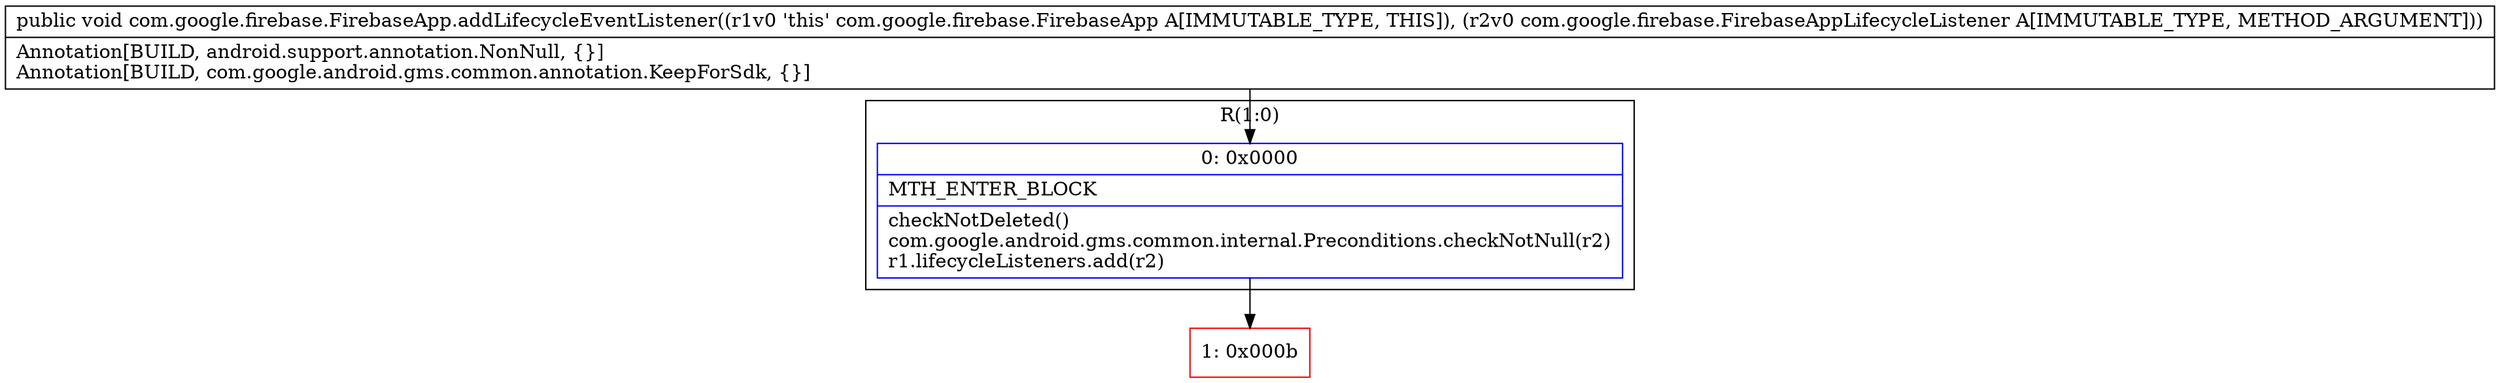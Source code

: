 digraph "CFG forcom.google.firebase.FirebaseApp.addLifecycleEventListener(Lcom\/google\/firebase\/FirebaseAppLifecycleListener;)V" {
subgraph cluster_Region_1177596668 {
label = "R(1:0)";
node [shape=record,color=blue];
Node_0 [shape=record,label="{0\:\ 0x0000|MTH_ENTER_BLOCK\l|checkNotDeleted()\lcom.google.android.gms.common.internal.Preconditions.checkNotNull(r2)\lr1.lifecycleListeners.add(r2)\l}"];
}
Node_1 [shape=record,color=red,label="{1\:\ 0x000b}"];
MethodNode[shape=record,label="{public void com.google.firebase.FirebaseApp.addLifecycleEventListener((r1v0 'this' com.google.firebase.FirebaseApp A[IMMUTABLE_TYPE, THIS]), (r2v0 com.google.firebase.FirebaseAppLifecycleListener A[IMMUTABLE_TYPE, METHOD_ARGUMENT]))  | Annotation[BUILD, android.support.annotation.NonNull, \{\}]\lAnnotation[BUILD, com.google.android.gms.common.annotation.KeepForSdk, \{\}]\l}"];
MethodNode -> Node_0;
Node_0 -> Node_1;
}

